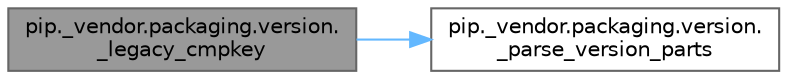 digraph "pip._vendor.packaging.version._legacy_cmpkey"
{
 // LATEX_PDF_SIZE
  bgcolor="transparent";
  edge [fontname=Helvetica,fontsize=10,labelfontname=Helvetica,labelfontsize=10];
  node [fontname=Helvetica,fontsize=10,shape=box,height=0.2,width=0.4];
  rankdir="LR";
  Node1 [id="Node000001",label="pip._vendor.packaging.version.\l_legacy_cmpkey",height=0.2,width=0.4,color="gray40", fillcolor="grey60", style="filled", fontcolor="black",tooltip=" "];
  Node1 -> Node2 [id="edge1_Node000001_Node000002",color="steelblue1",style="solid",tooltip=" "];
  Node2 [id="Node000002",label="pip._vendor.packaging.version.\l_parse_version_parts",height=0.2,width=0.4,color="grey40", fillcolor="white", style="filled",URL="$namespacepip_1_1__vendor_1_1packaging_1_1version.html#afe7020a08e66c64755f2dbad757789d1",tooltip=" "];
}
